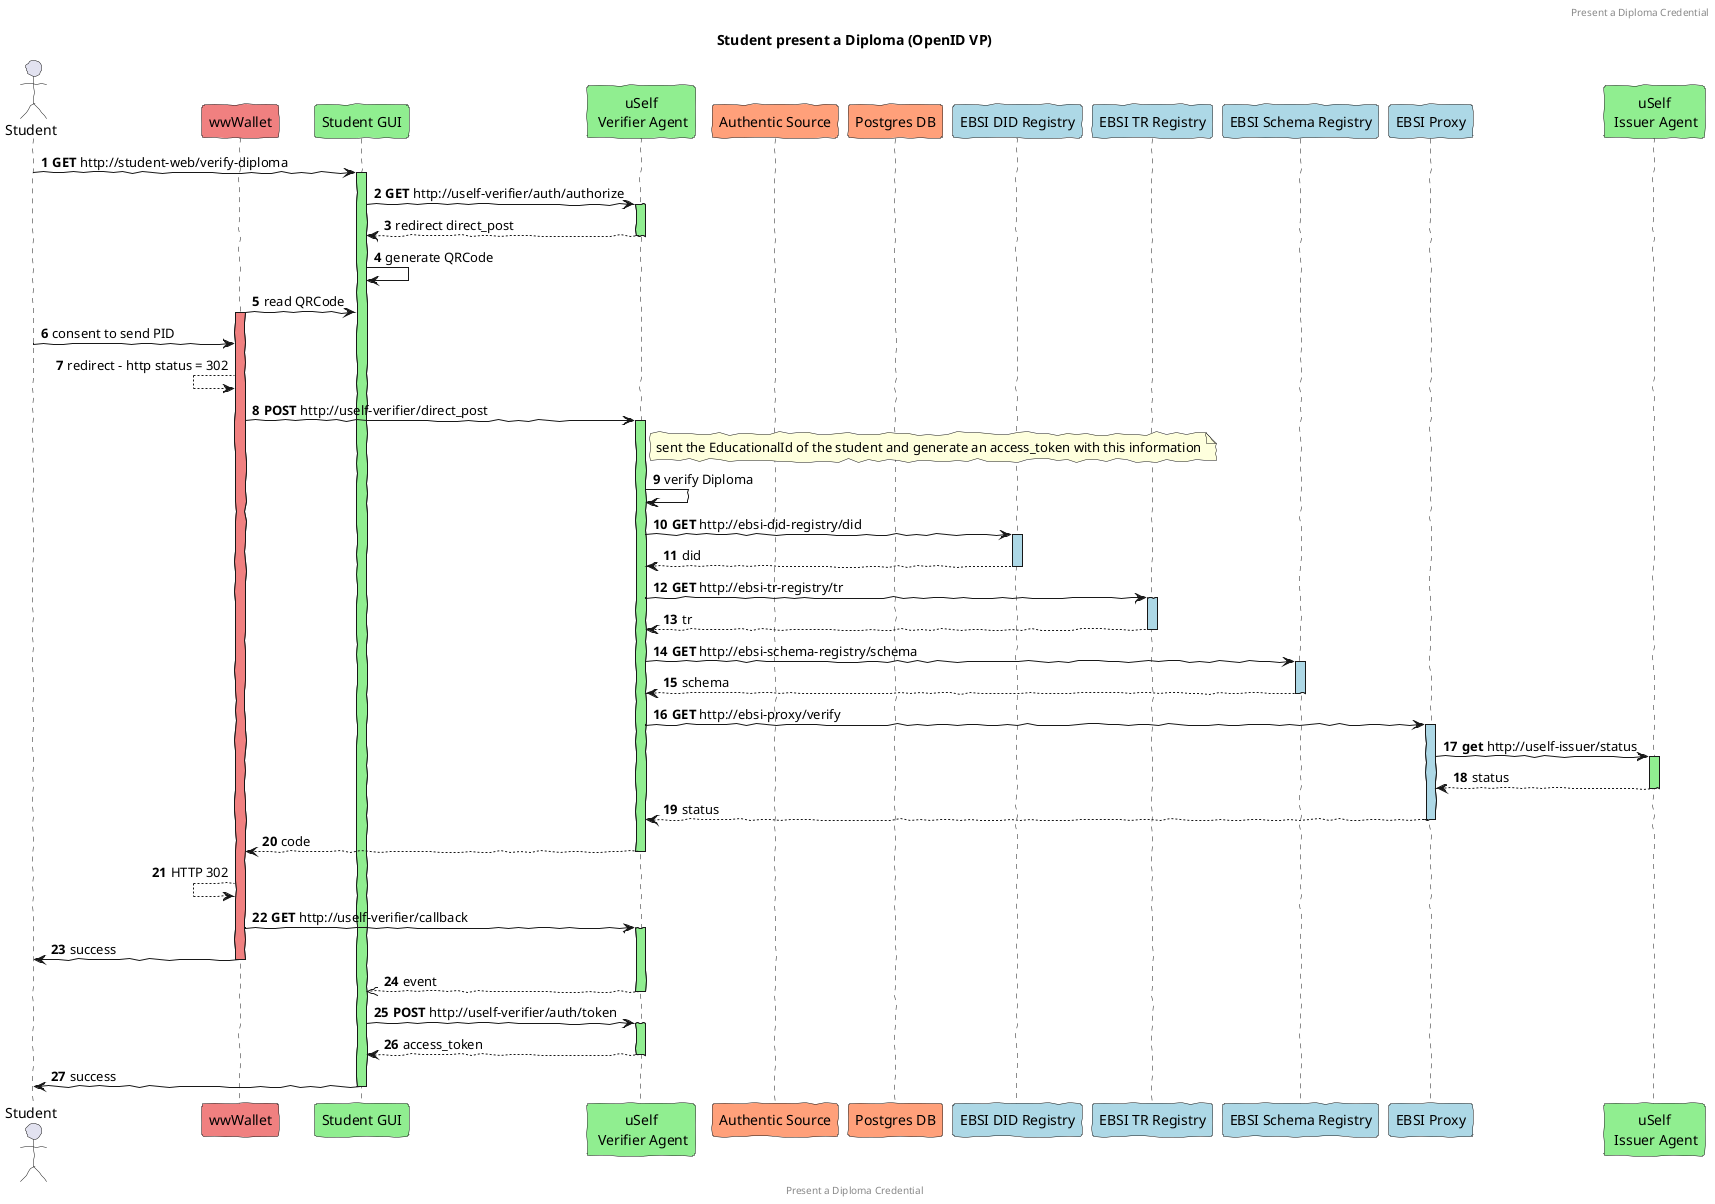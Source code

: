 @startuml dc4eu-verify-diploma
'https://plantuml.com/sequence-diagram
skinparam handwritten true



header 
    Present a Diploma Credential
end header
title
    Student present a Diploma (OpenID VP)
end title
footer 
    Present a Diploma Credential
end footer

actor "Student" as student
participant "wwWallet" as mobile #LightCoral
participant "Student GUI" as stdGUI #LightGreen
participant "uSelf\n Verifier Agent" as verifier #LightGreen
participant "Authentic Source" as authSource #LightSalmon
participant "Postgres DB" as db #LightSalmon

participant "EBSI DID Registry" as didr #LightBlue
participant "EBSI TR Registry" as trr #LightBlue
participant "EBSI Schema Registry" as sr #LightBlue
participant "EBSI Proxy" as proxy #LightBlue

participant "uSelf\n Issuer Agent" as issuer #LightGreen

autonumber


    student->stdGUI:**GET** http://student-web/verify-diploma
    activate stdGUI #LightGreen
    stdGUI->verifier:**GET** http://uself-verifier/auth/authorize
    activate verifier #LightGreen
    return redirect direct_post
    stdGUI->stdGUI: generate QRCode
    mobile->stdGUI: read QRCode
    activate mobile #LightCoral
    student->mobile: consent to send PID
    mobile<--mobile: redirect - http status = 302
    mobile->verifier:**POST** http://uself-verifier/direct_post
    activate verifier #LightGreen
    note right of verifier: sent the EducationalId of the student and generate an access_token with this information
    verifier->verifier: verify Diploma

    verifier->didr:**GET** http://ebsi-did-registry/did
    activate didr #LightBlue
    return did

    verifier->trr:**GET** http://ebsi-tr-registry/tr
    activate trr #LightBlue
    return tr

    verifier->sr:**GET** http://ebsi-schema-registry/schema
    activate sr #LightBlue
    return schema

    verifier->proxy:**GET** http://ebsi-proxy/verify
    activate proxy #LightBlue
        proxy->issuer:**get** http://uself-issuer/status
        activate issuer #LightGreen
        return status
    return status

    return code
    mobile<--mobile: HTTP 302 
    mobile ->verifier:**GET** http://uself-verifier/callback
    activate verifier #LightGreen

    mobile->student: success
    deactivate mobile

    
    verifier-->>stdGUI: event
    deactivate verifier
    
    stdGUI->verifier:**POST** http://uself-verifier/auth/token
    activate verifier #LightGreen
    return access_token
    stdGUI->student: success
    
    deactivate mobile
    deactivate stdGUI

@enduml